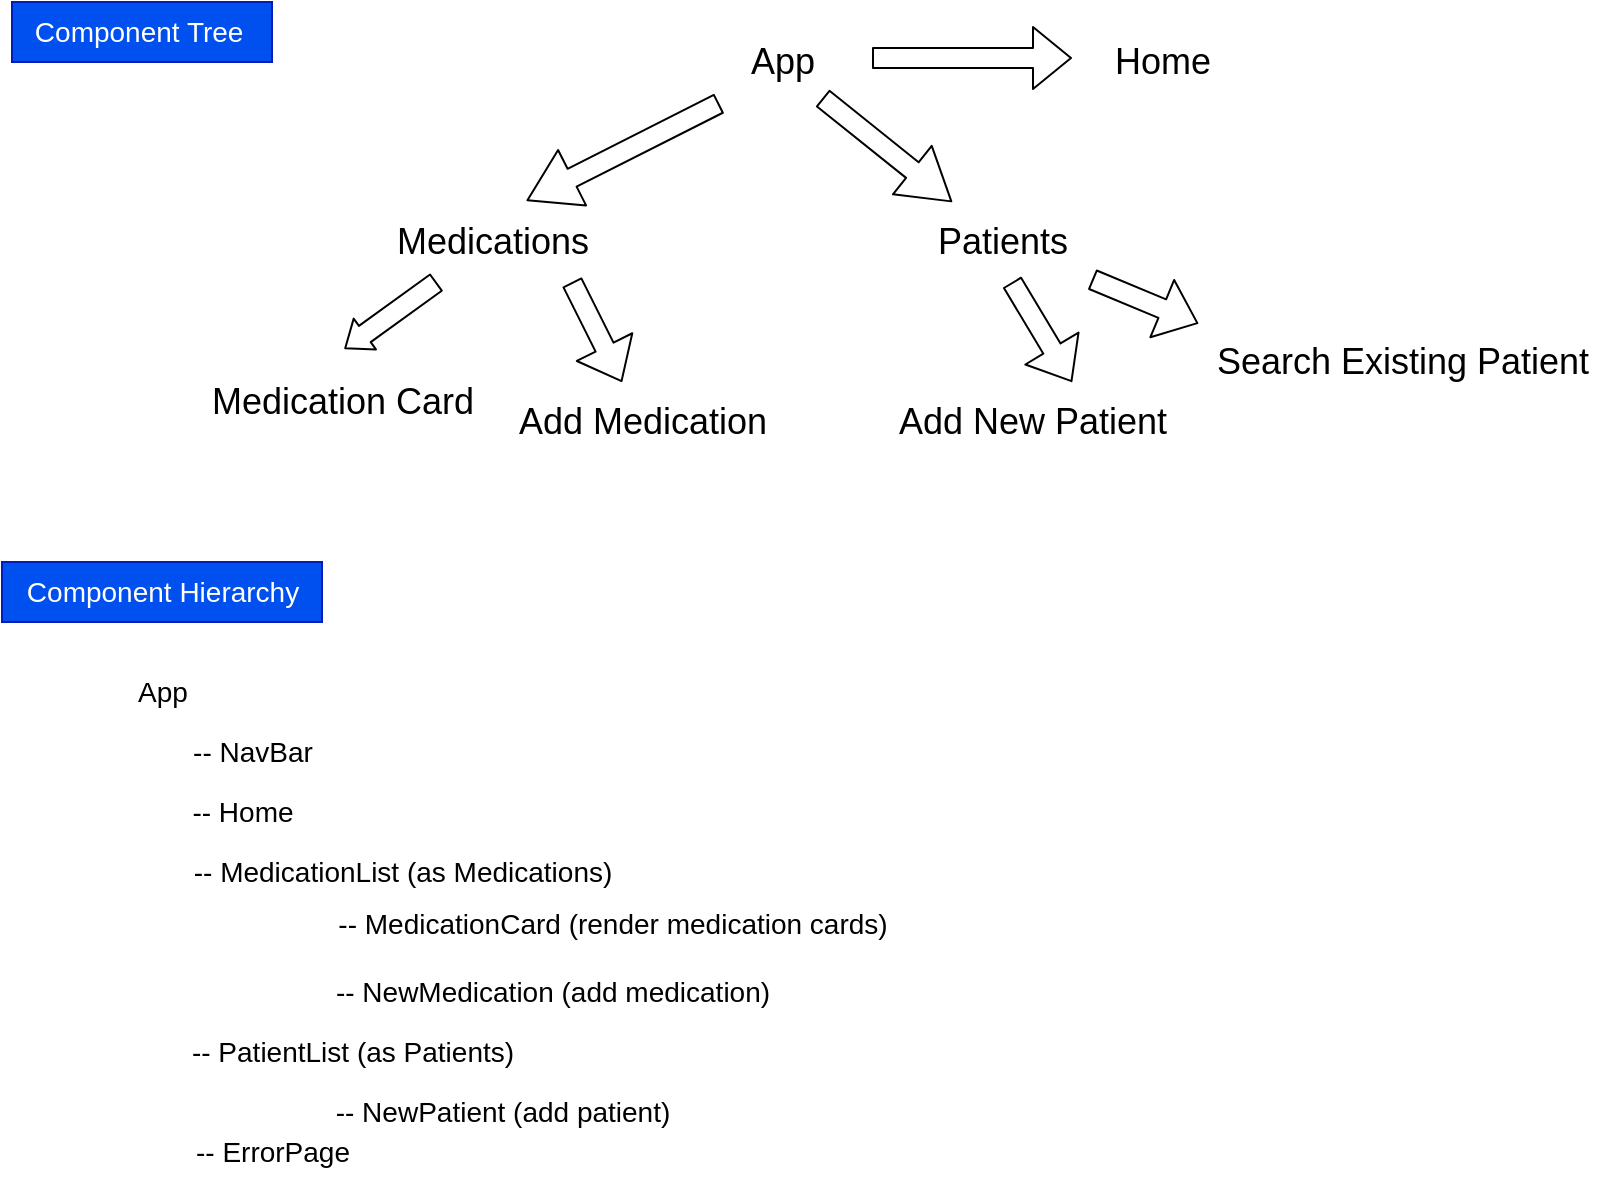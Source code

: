 <mxfile>
    <diagram id="6XWqpj9AVK6umooCeUkv" name="Page-1">
        <mxGraphModel dx="1278" dy="590" grid="1" gridSize="10" guides="1" tooltips="1" connect="1" arrows="1" fold="1" page="1" pageScale="1" pageWidth="850" pageHeight="1100" math="0" shadow="0">
            <root>
                <mxCell id="0"/>
                <mxCell id="1" parent="0"/>
                <mxCell id="2" value="&lt;font style=&quot;font-size: 18px;&quot;&gt;App&lt;/font&gt;" style="text;html=1;align=center;verticalAlign=middle;resizable=0;points=[];autosize=1;strokeColor=none;fillColor=none;" vertex="1" parent="1">
                    <mxGeometry x="365" y="30" width="60" height="40" as="geometry"/>
                </mxCell>
                <mxCell id="3" value="&lt;font style=&quot;font-size: 18px;&quot;&gt;Medications&lt;/font&gt;" style="text;html=1;align=center;verticalAlign=middle;resizable=0;points=[];autosize=1;strokeColor=none;fillColor=none;fontSize=14;" vertex="1" parent="1">
                    <mxGeometry x="190" y="120" width="120" height="40" as="geometry"/>
                </mxCell>
                <mxCell id="4" value="&lt;font style=&quot;font-size: 18px;&quot;&gt;Patients&lt;/font&gt;" style="text;html=1;align=center;verticalAlign=middle;resizable=0;points=[];autosize=1;strokeColor=none;fillColor=none;fontSize=14;" vertex="1" parent="1">
                    <mxGeometry x="460" y="120" width="90" height="40" as="geometry"/>
                </mxCell>
                <mxCell id="6" value="" style="edgeStyle=none;orthogonalLoop=1;jettySize=auto;html=1;shape=flexArrow;rounded=1;startSize=8;endSize=8;fontSize=14;exitX=0.837;exitY=0.95;exitDx=0;exitDy=0;exitPerimeter=0;" edge="1" parent="1" source="2" target="4">
                    <mxGeometry width="100" relative="1" as="geometry">
                        <mxPoint x="260" y="140" as="sourcePoint"/>
                        <mxPoint x="360" y="140" as="targetPoint"/>
                        <Array as="points"/>
                    </mxGeometry>
                </mxCell>
                <mxCell id="7" value="" style="edgeStyle=none;orthogonalLoop=1;jettySize=auto;html=1;shape=flexArrow;rounded=1;startSize=8;endSize=8;fontSize=14;entryX=0.644;entryY=-0.016;entryDx=0;entryDy=0;entryPerimeter=0;exitX=-0.023;exitY=1.017;exitDx=0;exitDy=0;exitPerimeter=0;" edge="1" parent="1" source="2" target="3">
                    <mxGeometry width="100" relative="1" as="geometry">
                        <mxPoint x="170" y="130" as="sourcePoint"/>
                        <mxPoint x="270" y="130" as="targetPoint"/>
                        <Array as="points"/>
                    </mxGeometry>
                </mxCell>
                <mxCell id="10" value="&lt;font style=&quot;font-size: 14px;&quot;&gt;Component Tree&amp;nbsp;&lt;/font&gt;" style="text;html=1;align=center;verticalAlign=middle;resizable=0;points=[];autosize=1;strokeColor=#001DBC;fillColor=#0050ef;fontSize=8;fontColor=#ffffff;" vertex="1" parent="1">
                    <mxGeometry x="10" y="20" width="130" height="30" as="geometry"/>
                </mxCell>
                <mxCell id="11" value="Component Hierarchy" style="text;html=1;align=center;verticalAlign=middle;resizable=0;points=[];autosize=1;strokeColor=#001DBC;fillColor=#0050ef;fontSize=14;fontColor=#ffffff;" vertex="1" parent="1">
                    <mxGeometry x="5" y="300" width="160" height="30" as="geometry"/>
                </mxCell>
                <mxCell id="12" value="App" style="text;html=1;align=center;verticalAlign=middle;resizable=0;points=[];autosize=1;strokeColor=none;fillColor=none;fontSize=14;" vertex="1" parent="1">
                    <mxGeometry x="60" y="350" width="50" height="30" as="geometry"/>
                </mxCell>
                <mxCell id="13" value="-- MedicationList (as Medications)" style="text;html=1;align=center;verticalAlign=middle;resizable=0;points=[];autosize=1;strokeColor=none;fillColor=none;fontSize=14;" vertex="1" parent="1">
                    <mxGeometry x="90" y="440" width="230" height="30" as="geometry"/>
                </mxCell>
                <mxCell id="14" value="-- PatientList (as Patients)" style="text;html=1;align=center;verticalAlign=middle;resizable=0;points=[];autosize=1;strokeColor=none;fillColor=none;fontSize=14;" vertex="1" parent="1">
                    <mxGeometry x="90" y="530" width="180" height="30" as="geometry"/>
                </mxCell>
                <mxCell id="15" value="-- Home" style="text;html=1;align=center;verticalAlign=middle;resizable=0;points=[];autosize=1;strokeColor=none;fillColor=none;fontSize=14;" vertex="1" parent="1">
                    <mxGeometry x="90" y="410" width="70" height="30" as="geometry"/>
                </mxCell>
                <mxCell id="16" value="-- NavBar" style="text;html=1;align=center;verticalAlign=middle;resizable=0;points=[];autosize=1;strokeColor=none;fillColor=none;fontSize=14;" vertex="1" parent="1">
                    <mxGeometry x="90" y="380" width="80" height="30" as="geometry"/>
                </mxCell>
                <mxCell id="20" value="-- ErrorPage" style="text;html=1;align=center;verticalAlign=middle;resizable=0;points=[];autosize=1;strokeColor=none;fillColor=none;fontSize=14;" vertex="1" parent="1">
                    <mxGeometry x="90" y="580" width="100" height="30" as="geometry"/>
                </mxCell>
                <mxCell id="TLXiulKAbqf5RkJePnI0-21" value="&lt;font style=&quot;font-size: 18px;&quot;&gt;Medication Card&lt;/font&gt;" style="text;html=1;align=center;verticalAlign=middle;resizable=0;points=[];autosize=1;strokeColor=none;fillColor=none;fontSize=14;" vertex="1" parent="1">
                    <mxGeometry x="100" y="200" width="150" height="40" as="geometry"/>
                </mxCell>
                <mxCell id="TLXiulKAbqf5RkJePnI0-23" value="" style="edgeStyle=none;orthogonalLoop=1;jettySize=auto;html=1;fontSize=18;shape=flexArrow;entryX=0.508;entryY=-0.165;entryDx=0;entryDy=0;entryPerimeter=0;endWidth=8;endSize=3.7;" edge="1" parent="1" source="3" target="TLXiulKAbqf5RkJePnI0-21">
                    <mxGeometry width="100" relative="1" as="geometry">
                        <mxPoint x="160" y="170" as="sourcePoint"/>
                        <mxPoint x="330" y="160" as="targetPoint"/>
                        <Array as="points"/>
                    </mxGeometry>
                </mxCell>
                <mxCell id="TLXiulKAbqf5RkJePnI0-24" value="&lt;font style=&quot;font-size: 14px;&quot;&gt;-- MedicationCard (render medication cards)&lt;/font&gt;" style="text;html=1;align=center;verticalAlign=middle;resizable=0;points=[];autosize=1;strokeColor=none;fillColor=none;fontSize=18;" vertex="1" parent="1">
                    <mxGeometry x="160" y="460" width="300" height="40" as="geometry"/>
                </mxCell>
                <mxCell id="TLXiulKAbqf5RkJePnI0-25" value="-- NewMedication (add medication)" style="text;html=1;align=center;verticalAlign=middle;resizable=0;points=[];autosize=1;strokeColor=none;fillColor=none;fontSize=14;" vertex="1" parent="1">
                    <mxGeometry x="160" y="500" width="240" height="30" as="geometry"/>
                </mxCell>
                <mxCell id="TLXiulKAbqf5RkJePnI0-26" value="-- NewPatient (add patient)" style="text;html=1;align=center;verticalAlign=middle;resizable=0;points=[];autosize=1;strokeColor=none;fillColor=none;fontSize=14;" vertex="1" parent="1">
                    <mxGeometry x="160" y="560" width="190" height="30" as="geometry"/>
                </mxCell>
                <mxCell id="TLXiulKAbqf5RkJePnI0-27" value="&lt;font style=&quot;font-size: 18px;&quot;&gt;Add Medication&lt;/font&gt;" style="text;html=1;align=center;verticalAlign=middle;resizable=0;points=[];autosize=1;strokeColor=none;fillColor=none;fontSize=14;" vertex="1" parent="1">
                    <mxGeometry x="250" y="210" width="150" height="40" as="geometry"/>
                </mxCell>
                <mxCell id="TLXiulKAbqf5RkJePnI0-30" value="" style="edgeStyle=none;orthogonalLoop=1;jettySize=auto;html=1;fontSize=14;shape=flexArrow;entryX=0.625;entryY=0;entryDx=0;entryDy=0;entryPerimeter=0;" edge="1" parent="1" target="TLXiulKAbqf5RkJePnI0-31">
                    <mxGeometry width="100" relative="1" as="geometry">
                        <mxPoint x="510" y="160" as="sourcePoint"/>
                        <mxPoint x="570" y="200" as="targetPoint"/>
                        <Array as="points"/>
                    </mxGeometry>
                </mxCell>
                <mxCell id="TLXiulKAbqf5RkJePnI0-31" value="&lt;span style=&quot;font-size: 18px;&quot;&gt;Add New Patient&lt;/span&gt;" style="text;html=1;align=center;verticalAlign=middle;resizable=0;points=[];autosize=1;strokeColor=none;fillColor=none;fontSize=14;" vertex="1" parent="1">
                    <mxGeometry x="440" y="210" width="160" height="40" as="geometry"/>
                </mxCell>
                <mxCell id="TLXiulKAbqf5RkJePnI0-32" value="" style="edgeStyle=none;orthogonalLoop=1;jettySize=auto;html=1;fontSize=14;shape=flexArrow;" edge="1" parent="1" target="TLXiulKAbqf5RkJePnI0-27">
                    <mxGeometry width="100" relative="1" as="geometry">
                        <mxPoint x="290" y="160" as="sourcePoint"/>
                        <mxPoint x="390" y="160" as="targetPoint"/>
                        <Array as="points"/>
                    </mxGeometry>
                </mxCell>
                <mxCell id="TLXiulKAbqf5RkJePnI0-35" value="" style="edgeStyle=none;orthogonalLoop=1;jettySize=auto;html=1;fontSize=14;shape=flexArrow;" edge="1" parent="1">
                    <mxGeometry width="100" relative="1" as="geometry">
                        <mxPoint x="440" y="48" as="sourcePoint"/>
                        <mxPoint x="540" y="48" as="targetPoint"/>
                        <Array as="points"/>
                    </mxGeometry>
                </mxCell>
                <mxCell id="TLXiulKAbqf5RkJePnI0-36" value="&lt;font style=&quot;font-size: 18px;&quot;&gt;Home&lt;/font&gt;" style="text;html=1;align=center;verticalAlign=middle;resizable=0;points=[];autosize=1;strokeColor=none;fillColor=none;fontSize=14;" vertex="1" parent="1">
                    <mxGeometry x="550" y="30" width="70" height="40" as="geometry"/>
                </mxCell>
                <mxCell id="TLXiulKAbqf5RkJePnI0-37" value="&lt;span style=&quot;font-size: 18px;&quot;&gt;Search Existing Patient&lt;/span&gt;" style="text;html=1;align=center;verticalAlign=middle;resizable=0;points=[];autosize=1;strokeColor=none;fillColor=none;fontSize=14;" vertex="1" parent="1">
                    <mxGeometry x="600" y="180" width="210" height="40" as="geometry"/>
                </mxCell>
                <mxCell id="TLXiulKAbqf5RkJePnI0-38" value="" style="edgeStyle=none;orthogonalLoop=1;jettySize=auto;html=1;fontSize=14;shape=flexArrow;entryX=0.015;entryY=0.019;entryDx=0;entryDy=0;entryPerimeter=0;" edge="1" parent="1" source="4" target="TLXiulKAbqf5RkJePnI0-37">
                    <mxGeometry width="100" relative="1" as="geometry">
                        <mxPoint x="560" y="160" as="sourcePoint"/>
                        <mxPoint x="650" y="139" as="targetPoint"/>
                        <Array as="points"/>
                    </mxGeometry>
                </mxCell>
            </root>
        </mxGraphModel>
    </diagram>
    <diagram id="SwO2Vlg05H1MLbYN5iHz" name="Page-2">
        <mxGraphModel grid="1" page="1" gridSize="10" guides="1" tooltips="1" connect="1" arrows="1" fold="1" pageScale="1" pageWidth="850" pageHeight="1100" math="0" shadow="0">
            <root>
                <mxCell id="0"/>
                <mxCell id="1" parent="0"/>
            </root>
        </mxGraphModel>
    </diagram>
</mxfile>